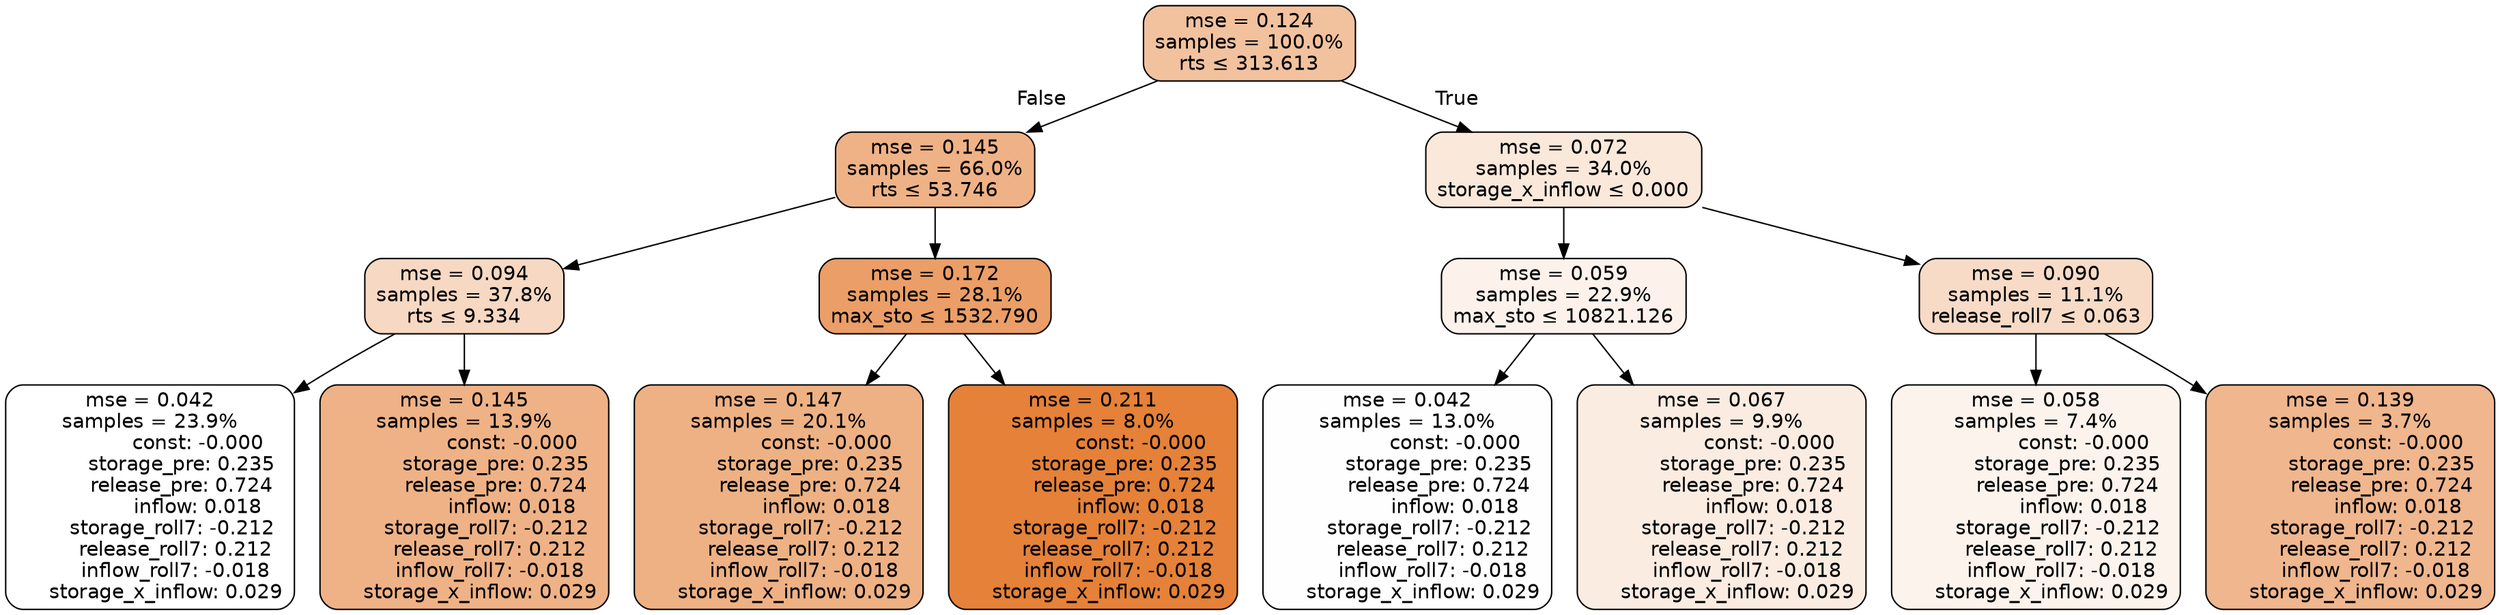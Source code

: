 digraph tree {
node [shape=rectangle, style="filled, rounded", color="black", fontname=helvetica] ;
edge [fontname=helvetica] ;
	"0" [label="mse = 0.124
samples = 100.0%
rts &le; 313.613", fillcolor="#f2c29f"]
	"1" [label="mse = 0.145
samples = 66.0%
rts &le; 53.746", fillcolor="#efb286"]
	"2" [label="mse = 0.094
samples = 37.8%
rts &le; 9.334", fillcolor="#f7d8c2"]
	"3" [label="mse = 0.042
samples = 23.9%
               const: -0.000
          storage_pre: 0.235
          release_pre: 0.724
               inflow: 0.018
       storage_roll7: -0.212
        release_roll7: 0.212
        inflow_roll7: -0.018
     storage_x_inflow: 0.029", fillcolor="#ffffff"]
	"4" [label="mse = 0.145
samples = 13.9%
               const: -0.000
          storage_pre: 0.235
          release_pre: 0.724
               inflow: 0.018
       storage_roll7: -0.212
        release_roll7: 0.212
        inflow_roll7: -0.018
     storage_x_inflow: 0.029", fillcolor="#efb286"]
	"5" [label="mse = 0.172
samples = 28.1%
max_sto &le; 1532.790", fillcolor="#eb9e67"]
	"6" [label="mse = 0.147
samples = 20.1%
               const: -0.000
          storage_pre: 0.235
          release_pre: 0.724
               inflow: 0.018
       storage_roll7: -0.212
        release_roll7: 0.212
        inflow_roll7: -0.018
     storage_x_inflow: 0.029", fillcolor="#eeb184"]
	"7" [label="mse = 0.211
samples = 8.0%
               const: -0.000
          storage_pre: 0.235
          release_pre: 0.724
               inflow: 0.018
       storage_roll7: -0.212
        release_roll7: 0.212
        inflow_roll7: -0.018
     storage_x_inflow: 0.029", fillcolor="#e58139"]
	"8" [label="mse = 0.072
samples = 34.0%
storage_x_inflow &le; 0.000", fillcolor="#fae8db"]
	"9" [label="mse = 0.059
samples = 22.9%
max_sto &le; 10821.126", fillcolor="#fcf2eb"]
	"10" [label="mse = 0.042
samples = 13.0%
               const: -0.000
          storage_pre: 0.235
          release_pre: 0.724
               inflow: 0.018
       storage_roll7: -0.212
        release_roll7: 0.212
        inflow_roll7: -0.018
     storage_x_inflow: 0.029", fillcolor="#fefefe"]
	"11" [label="mse = 0.067
samples = 9.9%
               const: -0.000
          storage_pre: 0.235
          release_pre: 0.724
               inflow: 0.018
       storage_roll7: -0.212
        release_roll7: 0.212
        inflow_roll7: -0.018
     storage_x_inflow: 0.029", fillcolor="#fbece1"]
	"12" [label="mse = 0.090
samples = 11.1%
release_roll7 &le; 0.063", fillcolor="#f7dbc7"]
	"13" [label="mse = 0.058
samples = 7.4%
               const: -0.000
          storage_pre: 0.235
          release_pre: 0.724
               inflow: 0.018
       storage_roll7: -0.212
        release_roll7: 0.212
        inflow_roll7: -0.018
     storage_x_inflow: 0.029", fillcolor="#fcf3ec"]
	"14" [label="mse = 0.139
samples = 3.7%
               const: -0.000
          storage_pre: 0.235
          release_pre: 0.724
               inflow: 0.018
       storage_roll7: -0.212
        release_roll7: 0.212
        inflow_roll7: -0.018
     storage_x_inflow: 0.029", fillcolor="#f0b68d"]

	"0" -> "1" [labeldistance=2.5, labelangle=45, headlabel="False"]
	"1" -> "2"
	"2" -> "3"
	"2" -> "4"
	"1" -> "5"
	"5" -> "6"
	"5" -> "7"
	"0" -> "8" [labeldistance=2.5, labelangle=-45, headlabel="True"]
	"8" -> "9"
	"9" -> "10"
	"9" -> "11"
	"8" -> "12"
	"12" -> "13"
	"12" -> "14"
}